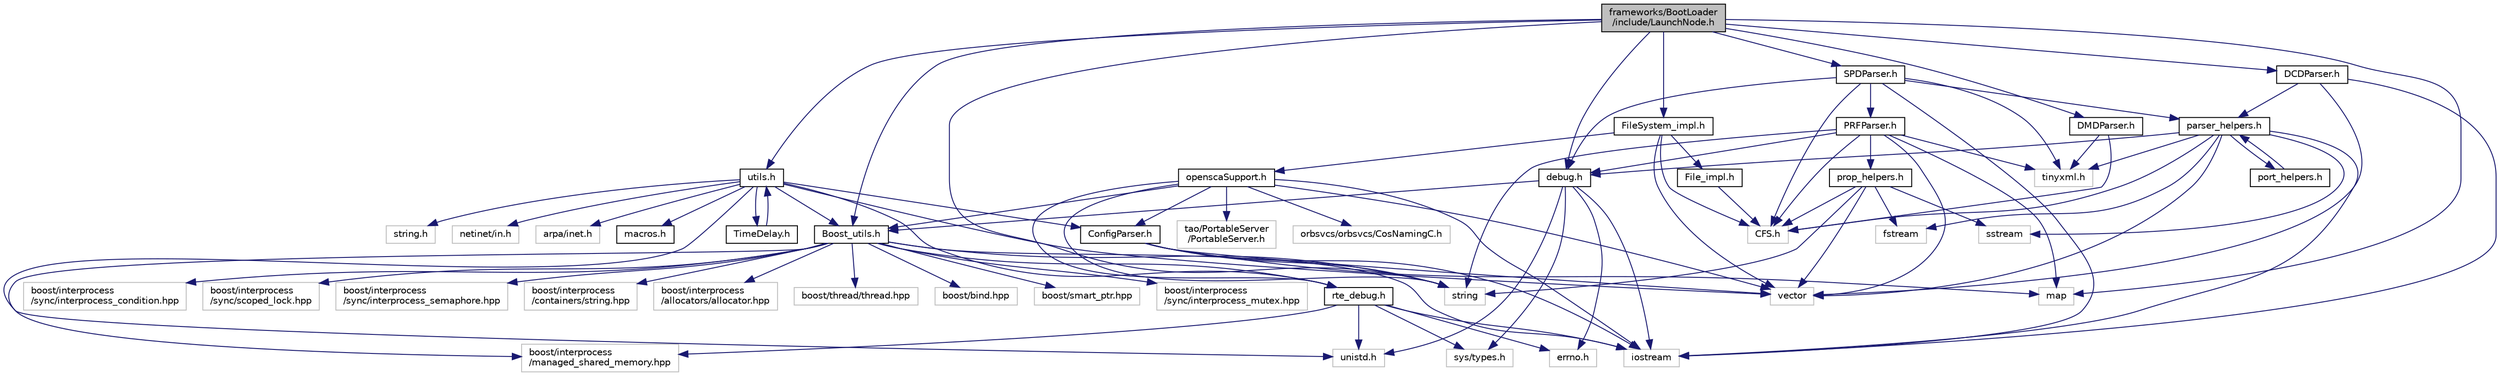 digraph "frameworks/BootLoader/include/LaunchNode.h"
{
 // INTERACTIVE_SVG=YES
  edge [fontname="Helvetica",fontsize="10",labelfontname="Helvetica",labelfontsize="10"];
  node [fontname="Helvetica",fontsize="10",shape=record];
  Node1 [label="frameworks/BootLoader\l/include/LaunchNode.h",height=0.2,width=0.4,color="black", fillcolor="grey75", style="filled", fontcolor="black"];
  Node1 -> Node2 [color="midnightblue",fontsize="10",style="solid",fontname="Helvetica"];
  Node2 [label="string",height=0.2,width=0.4,color="grey75", fillcolor="white", style="filled"];
  Node1 -> Node3 [color="midnightblue",fontsize="10",style="solid",fontname="Helvetica"];
  Node3 [label="map",height=0.2,width=0.4,color="grey75", fillcolor="white", style="filled"];
  Node1 -> Node4 [color="midnightblue",fontsize="10",style="solid",fontname="Helvetica"];
  Node4 [label="debug.h",height=0.2,width=0.4,color="black", fillcolor="white", style="filled",URL="$debug_8h.html",tooltip=":  "];
  Node4 -> Node5 [color="midnightblue",fontsize="10",style="solid",fontname="Helvetica"];
  Node5 [label="sys/types.h",height=0.2,width=0.4,color="grey75", fillcolor="white", style="filled"];
  Node4 -> Node6 [color="midnightblue",fontsize="10",style="solid",fontname="Helvetica"];
  Node6 [label="unistd.h",height=0.2,width=0.4,color="grey75", fillcolor="white", style="filled"];
  Node4 -> Node7 [color="midnightblue",fontsize="10",style="solid",fontname="Helvetica"];
  Node7 [label="errno.h",height=0.2,width=0.4,color="grey75", fillcolor="white", style="filled"];
  Node4 -> Node8 [color="midnightblue",fontsize="10",style="solid",fontname="Helvetica"];
  Node8 [label="iostream",height=0.2,width=0.4,color="grey75", fillcolor="white", style="filled"];
  Node4 -> Node9 [color="midnightblue",fontsize="10",style="solid",fontname="Helvetica"];
  Node9 [label="Boost_utils.h",height=0.2,width=0.4,color="black", fillcolor="white", style="filled",URL="$_boost__utils_8h.html",tooltip=":  "];
  Node9 -> Node2 [color="midnightblue",fontsize="10",style="solid",fontname="Helvetica"];
  Node9 -> Node10 [color="midnightblue",fontsize="10",style="solid",fontname="Helvetica"];
  Node10 [label="rte_debug.h",height=0.2,width=0.4,color="black", fillcolor="white", style="filled",URL="$rte__debug_8h.html",tooltip=":  "];
  Node10 -> Node5 [color="midnightblue",fontsize="10",style="solid",fontname="Helvetica"];
  Node10 -> Node6 [color="midnightblue",fontsize="10",style="solid",fontname="Helvetica"];
  Node10 -> Node7 [color="midnightblue",fontsize="10",style="solid",fontname="Helvetica"];
  Node10 -> Node8 [color="midnightblue",fontsize="10",style="solid",fontname="Helvetica"];
  Node10 -> Node11 [color="midnightblue",fontsize="10",style="solid",fontname="Helvetica"];
  Node11 [label="boost/interprocess\l/managed_shared_memory.hpp",height=0.2,width=0.4,color="grey75", fillcolor="white", style="filled"];
  Node9 -> Node8 [color="midnightblue",fontsize="10",style="solid",fontname="Helvetica"];
  Node9 -> Node11 [color="midnightblue",fontsize="10",style="solid",fontname="Helvetica"];
  Node9 -> Node12 [color="midnightblue",fontsize="10",style="solid",fontname="Helvetica"];
  Node12 [label="boost/interprocess\l/sync/interprocess_mutex.hpp",height=0.2,width=0.4,color="grey75", fillcolor="white", style="filled"];
  Node9 -> Node13 [color="midnightblue",fontsize="10",style="solid",fontname="Helvetica"];
  Node13 [label="boost/interprocess\l/sync/interprocess_condition.hpp",height=0.2,width=0.4,color="grey75", fillcolor="white", style="filled"];
  Node9 -> Node14 [color="midnightblue",fontsize="10",style="solid",fontname="Helvetica"];
  Node14 [label="boost/interprocess\l/sync/scoped_lock.hpp",height=0.2,width=0.4,color="grey75", fillcolor="white", style="filled"];
  Node9 -> Node15 [color="midnightblue",fontsize="10",style="solid",fontname="Helvetica"];
  Node15 [label="boost/interprocess\l/sync/interprocess_semaphore.hpp",height=0.2,width=0.4,color="grey75", fillcolor="white", style="filled"];
  Node9 -> Node16 [color="midnightblue",fontsize="10",style="solid",fontname="Helvetica"];
  Node16 [label="boost/interprocess\l/containers/string.hpp",height=0.2,width=0.4,color="grey75", fillcolor="white", style="filled"];
  Node9 -> Node17 [color="midnightblue",fontsize="10",style="solid",fontname="Helvetica"];
  Node17 [label="boost/interprocess\l/allocators/allocator.hpp",height=0.2,width=0.4,color="grey75", fillcolor="white", style="filled"];
  Node9 -> Node18 [color="midnightblue",fontsize="10",style="solid",fontname="Helvetica"];
  Node18 [label="boost/thread/thread.hpp",height=0.2,width=0.4,color="grey75", fillcolor="white", style="filled"];
  Node9 -> Node19 [color="midnightblue",fontsize="10",style="solid",fontname="Helvetica"];
  Node19 [label="boost/bind.hpp",height=0.2,width=0.4,color="grey75", fillcolor="white", style="filled"];
  Node9 -> Node20 [color="midnightblue",fontsize="10",style="solid",fontname="Helvetica"];
  Node20 [label="boost/smart_ptr.hpp",height=0.2,width=0.4,color="grey75", fillcolor="white", style="filled"];
  Node1 -> Node21 [color="midnightblue",fontsize="10",style="solid",fontname="Helvetica"];
  Node21 [label="DCDParser.h",height=0.2,width=0.4,color="black", fillcolor="white", style="filled",URL="$_d_c_d_parser_8h.html",tooltip=":  "];
  Node21 -> Node22 [color="midnightblue",fontsize="10",style="solid",fontname="Helvetica"];
  Node22 [label="vector",height=0.2,width=0.4,color="grey75", fillcolor="white", style="filled"];
  Node21 -> Node8 [color="midnightblue",fontsize="10",style="solid",fontname="Helvetica"];
  Node21 -> Node23 [color="midnightblue",fontsize="10",style="solid",fontname="Helvetica"];
  Node23 [label="parser_helpers.h",height=0.2,width=0.4,color="black", fillcolor="white", style="filled",URL="$parser__helpers_8h.html",tooltip=":  "];
  Node23 -> Node22 [color="midnightblue",fontsize="10",style="solid",fontname="Helvetica"];
  Node23 -> Node8 [color="midnightblue",fontsize="10",style="solid",fontname="Helvetica"];
  Node23 -> Node24 [color="midnightblue",fontsize="10",style="solid",fontname="Helvetica"];
  Node24 [label="fstream",height=0.2,width=0.4,color="grey75", fillcolor="white", style="filled"];
  Node23 -> Node25 [color="midnightblue",fontsize="10",style="solid",fontname="Helvetica"];
  Node25 [label="sstream",height=0.2,width=0.4,color="grey75", fillcolor="white", style="filled"];
  Node23 -> Node26 [color="midnightblue",fontsize="10",style="solid",fontname="Helvetica"];
  Node26 [label="tinyxml.h",height=0.2,width=0.4,color="grey75", fillcolor="white", style="filled"];
  Node23 -> Node4 [color="midnightblue",fontsize="10",style="solid",fontname="Helvetica"];
  Node23 -> Node27 [color="midnightblue",fontsize="10",style="solid",fontname="Helvetica"];
  Node27 [label="CFS.h",height=0.2,width=0.4,color="grey75", fillcolor="white", style="filled"];
  Node23 -> Node28 [color="midnightblue",fontsize="10",style="solid",fontname="Helvetica"];
  Node28 [label="port_helpers.h",height=0.2,width=0.4,color="black", fillcolor="white", style="filled",URL="$port__helpers_8h.html",tooltip=":  "];
  Node28 -> Node23 [color="midnightblue",fontsize="10",style="solid",fontname="Helvetica"];
  Node1 -> Node29 [color="midnightblue",fontsize="10",style="solid",fontname="Helvetica"];
  Node29 [label="DMDParser.h",height=0.2,width=0.4,color="black", fillcolor="white", style="filled",URL="$_d_m_d_parser_8h.html",tooltip=":  "];
  Node29 -> Node26 [color="midnightblue",fontsize="10",style="solid",fontname="Helvetica"];
  Node29 -> Node27 [color="midnightblue",fontsize="10",style="solid",fontname="Helvetica"];
  Node1 -> Node30 [color="midnightblue",fontsize="10",style="solid",fontname="Helvetica"];
  Node30 [label="SPDParser.h",height=0.2,width=0.4,color="black", fillcolor="white", style="filled",URL="$_s_p_d_parser_8h.html",tooltip=":  "];
  Node30 -> Node8 [color="midnightblue",fontsize="10",style="solid",fontname="Helvetica"];
  Node30 -> Node26 [color="midnightblue",fontsize="10",style="solid",fontname="Helvetica"];
  Node30 -> Node27 [color="midnightblue",fontsize="10",style="solid",fontname="Helvetica"];
  Node30 -> Node4 [color="midnightblue",fontsize="10",style="solid",fontname="Helvetica"];
  Node30 -> Node31 [color="midnightblue",fontsize="10",style="solid",fontname="Helvetica"];
  Node31 [label="PRFParser.h",height=0.2,width=0.4,color="black", fillcolor="white", style="filled",URL="$_p_r_f_parser_8h.html",tooltip=":  "];
  Node31 -> Node2 [color="midnightblue",fontsize="10",style="solid",fontname="Helvetica"];
  Node31 -> Node22 [color="midnightblue",fontsize="10",style="solid",fontname="Helvetica"];
  Node31 -> Node3 [color="midnightblue",fontsize="10",style="solid",fontname="Helvetica"];
  Node31 -> Node32 [color="midnightblue",fontsize="10",style="solid",fontname="Helvetica"];
  Node32 [label="prop_helpers.h",height=0.2,width=0.4,color="black", fillcolor="white", style="filled",URL="$prop__helpers_8h.html",tooltip=":  "];
  Node32 -> Node2 [color="midnightblue",fontsize="10",style="solid",fontname="Helvetica"];
  Node32 -> Node22 [color="midnightblue",fontsize="10",style="solid",fontname="Helvetica"];
  Node32 -> Node24 [color="midnightblue",fontsize="10",style="solid",fontname="Helvetica"];
  Node32 -> Node25 [color="midnightblue",fontsize="10",style="solid",fontname="Helvetica"];
  Node32 -> Node27 [color="midnightblue",fontsize="10",style="solid",fontname="Helvetica"];
  Node31 -> Node27 [color="midnightblue",fontsize="10",style="solid",fontname="Helvetica"];
  Node31 -> Node4 [color="midnightblue",fontsize="10",style="solid",fontname="Helvetica"];
  Node31 -> Node26 [color="midnightblue",fontsize="10",style="solid",fontname="Helvetica"];
  Node30 -> Node23 [color="midnightblue",fontsize="10",style="solid",fontname="Helvetica"];
  Node1 -> Node33 [color="midnightblue",fontsize="10",style="solid",fontname="Helvetica"];
  Node33 [label="FileSystem_impl.h",height=0.2,width=0.4,color="black", fillcolor="white", style="filled",URL="$_file_system__impl_8h.html",tooltip=":  "];
  Node33 -> Node22 [color="midnightblue",fontsize="10",style="solid",fontname="Helvetica"];
  Node33 -> Node27 [color="midnightblue",fontsize="10",style="solid",fontname="Helvetica"];
  Node33 -> Node34 [color="midnightblue",fontsize="10",style="solid",fontname="Helvetica"];
  Node34 [label="openscaSupport.h",height=0.2,width=0.4,color="black", fillcolor="white", style="filled",URL="$opensca_support_8h.html",tooltip=":  "];
  Node34 -> Node8 [color="midnightblue",fontsize="10",style="solid",fontname="Helvetica"];
  Node34 -> Node2 [color="midnightblue",fontsize="10",style="solid",fontname="Helvetica"];
  Node34 -> Node22 [color="midnightblue",fontsize="10",style="solid",fontname="Helvetica"];
  Node34 -> Node35 [color="midnightblue",fontsize="10",style="solid",fontname="Helvetica"];
  Node35 [label="orbsvcs/orbsvcs/CosNamingC.h",height=0.2,width=0.4,color="grey75", fillcolor="white", style="filled"];
  Node34 -> Node36 [color="midnightblue",fontsize="10",style="solid",fontname="Helvetica"];
  Node36 [label="tao/PortableServer\l/PortableServer.h",height=0.2,width=0.4,color="grey75", fillcolor="white", style="filled"];
  Node34 -> Node37 [color="midnightblue",fontsize="10",style="solid",fontname="Helvetica"];
  Node37 [label="ConfigParser.h",height=0.2,width=0.4,color="black", fillcolor="white", style="filled",URL="$_config_parser_8h.html",tooltip=":  "];
  Node37 -> Node8 [color="midnightblue",fontsize="10",style="solid",fontname="Helvetica"];
  Node37 -> Node3 [color="midnightblue",fontsize="10",style="solid",fontname="Helvetica"];
  Node37 -> Node2 [color="midnightblue",fontsize="10",style="solid",fontname="Helvetica"];
  Node37 -> Node22 [color="midnightblue",fontsize="10",style="solid",fontname="Helvetica"];
  Node34 -> Node9 [color="midnightblue",fontsize="10",style="solid",fontname="Helvetica"];
  Node34 -> Node10 [color="midnightblue",fontsize="10",style="solid",fontname="Helvetica"];
  Node33 -> Node38 [color="midnightblue",fontsize="10",style="solid",fontname="Helvetica"];
  Node38 [label="File_impl.h",height=0.2,width=0.4,color="black", fillcolor="white", style="filled",URL="$_file__impl_8h.html",tooltip=":  "];
  Node38 -> Node27 [color="midnightblue",fontsize="10",style="solid",fontname="Helvetica"];
  Node1 -> Node39 [color="midnightblue",fontsize="10",style="solid",fontname="Helvetica"];
  Node39 [label="utils.h",height=0.2,width=0.4,color="black", fillcolor="white", style="filled",URL="$utils_8h.html",tooltip=":  "];
  Node39 -> Node40 [color="midnightblue",fontsize="10",style="solid",fontname="Helvetica"];
  Node40 [label="string.h",height=0.2,width=0.4,color="grey75", fillcolor="white", style="filled"];
  Node39 -> Node22 [color="midnightblue",fontsize="10",style="solid",fontname="Helvetica"];
  Node39 -> Node41 [color="midnightblue",fontsize="10",style="solid",fontname="Helvetica"];
  Node41 [label="netinet/in.h",height=0.2,width=0.4,color="grey75", fillcolor="white", style="filled"];
  Node39 -> Node42 [color="midnightblue",fontsize="10",style="solid",fontname="Helvetica"];
  Node42 [label="arpa/inet.h",height=0.2,width=0.4,color="grey75", fillcolor="white", style="filled"];
  Node39 -> Node6 [color="midnightblue",fontsize="10",style="solid",fontname="Helvetica"];
  Node39 -> Node43 [color="midnightblue",fontsize="10",style="solid",fontname="Helvetica"];
  Node43 [label="macros.h",height=0.2,width=0.4,color="black", fillcolor="white", style="filled",URL="$macros_8h.html",tooltip=":  "];
  Node39 -> Node37 [color="midnightblue",fontsize="10",style="solid",fontname="Helvetica"];
  Node39 -> Node44 [color="midnightblue",fontsize="10",style="solid",fontname="Helvetica"];
  Node44 [label="TimeDelay.h",height=0.2,width=0.4,color="black", fillcolor="white", style="filled",URL="$_time_delay_8h.html",tooltip=":  "];
  Node44 -> Node39 [color="midnightblue",fontsize="10",style="solid",fontname="Helvetica"];
  Node39 -> Node10 [color="midnightblue",fontsize="10",style="solid",fontname="Helvetica"];
  Node39 -> Node9 [color="midnightblue",fontsize="10",style="solid",fontname="Helvetica"];
  Node1 -> Node9 [color="midnightblue",fontsize="10",style="solid",fontname="Helvetica"];
}
